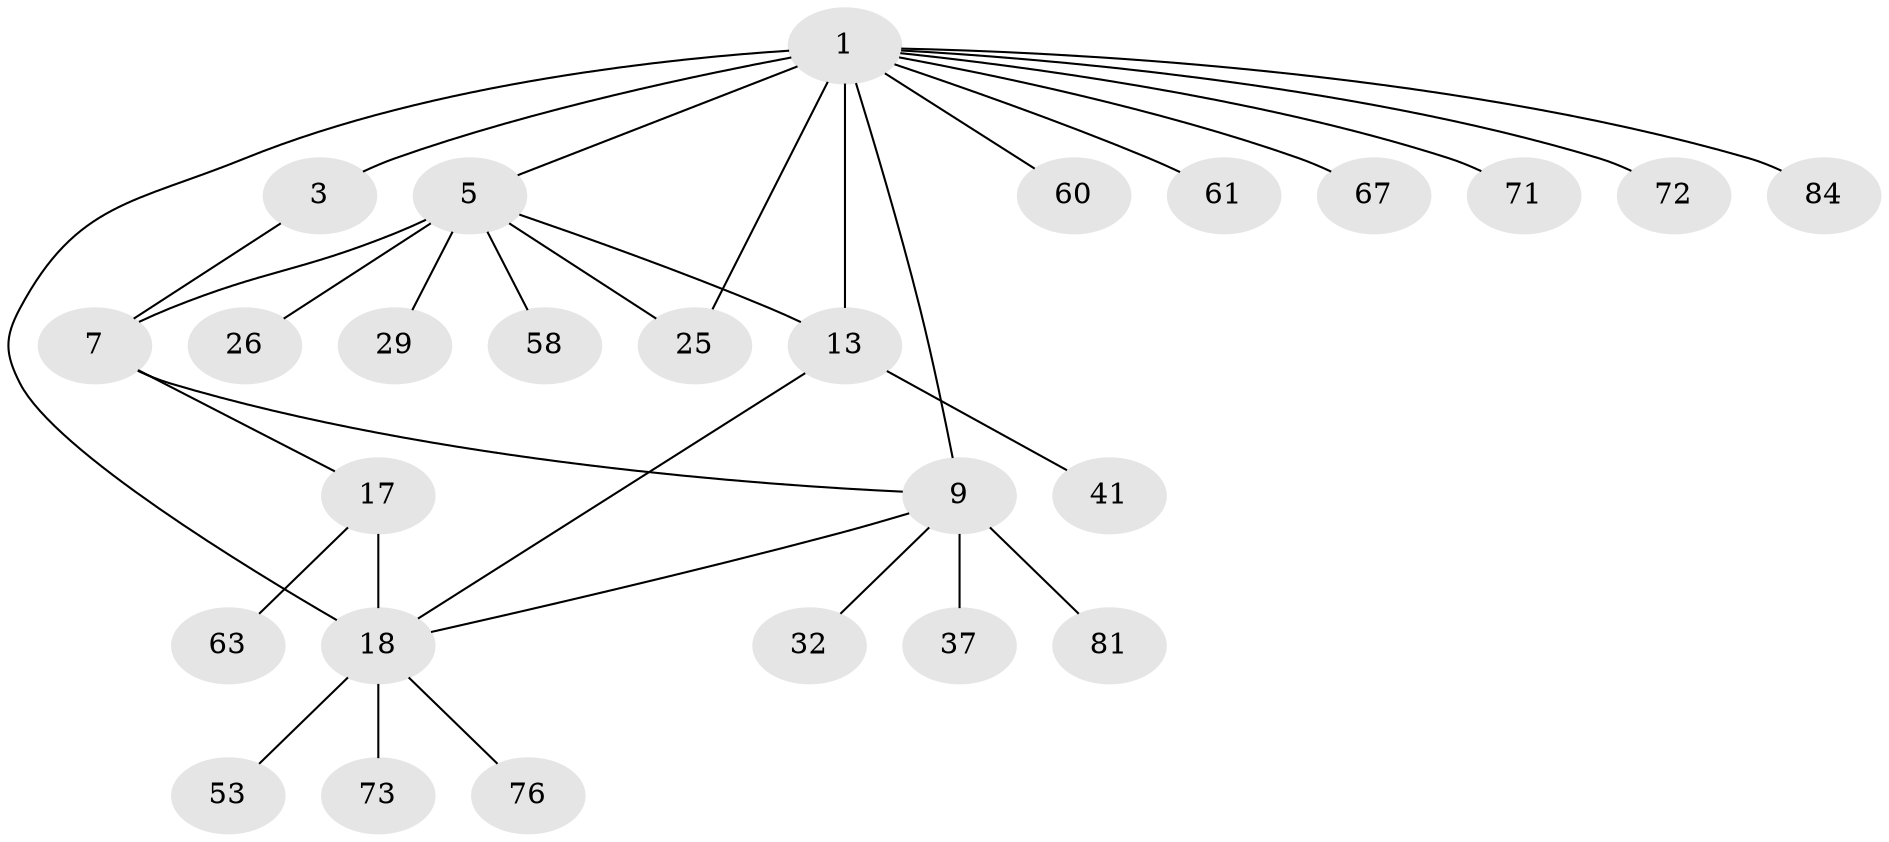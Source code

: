 // original degree distribution, {9: 0.011494252873563218, 5: 0.05747126436781609, 4: 0.05747126436781609, 8: 0.05747126436781609, 6: 0.011494252873563218, 10: 0.034482758620689655, 7: 0.022988505747126436, 3: 0.04597701149425287, 2: 0.08045977011494253, 1: 0.6206896551724138}
// Generated by graph-tools (version 1.1) at 2025/19/03/04/25 18:19:51]
// undirected, 26 vertices, 32 edges
graph export_dot {
graph [start="1"]
  node [color=gray90,style=filled];
  1 [super="+4+11+2+16+66+57+69+39"];
  3;
  5 [super="+23+6"];
  7 [super="+8+22+64"];
  9 [super="+33+10"];
  13 [super="+24+15+80+83+45+14+42"];
  17;
  18 [super="+49+68+19+20"];
  25 [super="+35"];
  26;
  29;
  32;
  37;
  41;
  53;
  58;
  60;
  61;
  63;
  67;
  71;
  72;
  73;
  76;
  81;
  84;
  1 -- 3 [weight=3];
  1 -- 67;
  1 -- 71;
  1 -- 60;
  1 -- 61;
  1 -- 9 [weight=4];
  1 -- 13 [weight=4];
  1 -- 25 [weight=2];
  1 -- 18;
  1 -- 84;
  1 -- 72;
  1 -- 5;
  3 -- 7;
  5 -- 7 [weight=4];
  5 -- 26;
  5 -- 58;
  5 -- 29;
  5 -- 25;
  5 -- 13;
  7 -- 9;
  7 -- 17;
  9 -- 81;
  9 -- 37;
  9 -- 32;
  9 -- 18;
  13 -- 41;
  13 -- 18;
  17 -- 18 [weight=3];
  17 -- 63;
  18 -- 73;
  18 -- 76;
  18 -- 53;
}
